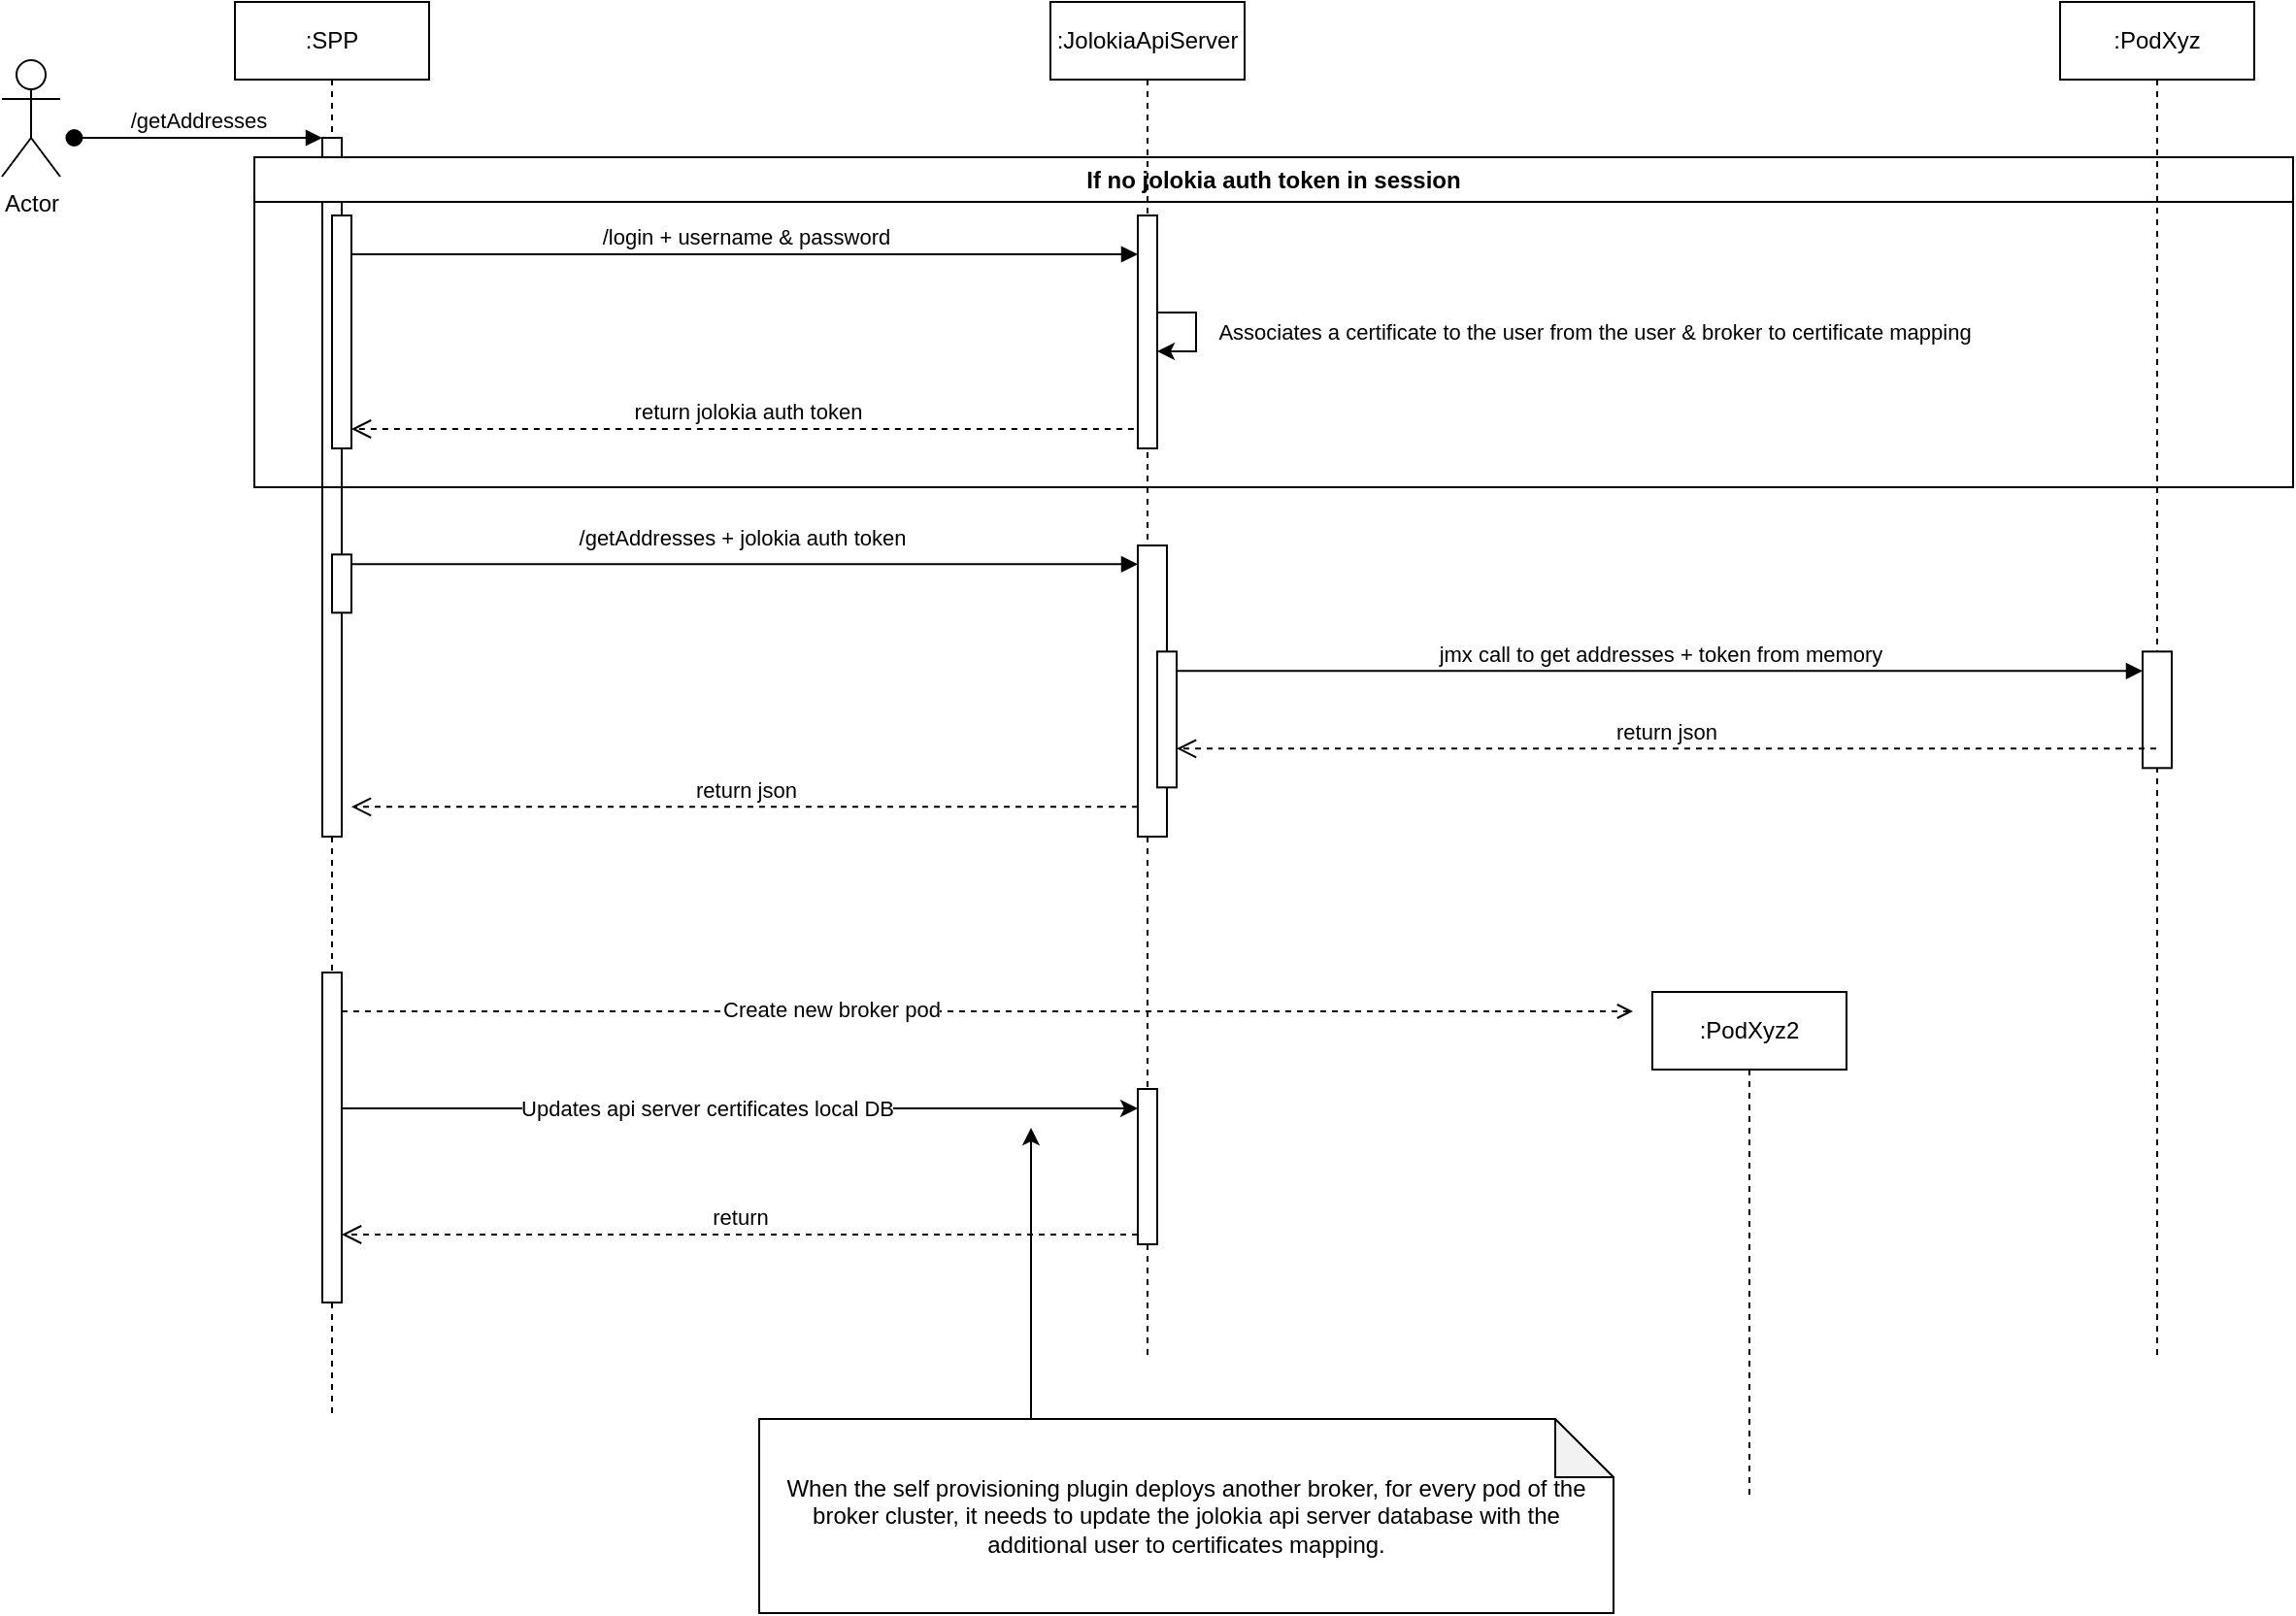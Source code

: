 <mxfile version="24.8.6">
  <diagram name="Page-1" id="2YBvvXClWsGukQMizWep">
    <mxGraphModel dx="2126" dy="1216" grid="1" gridSize="10" guides="1" tooltips="1" connect="1" arrows="1" fold="1" page="1" pageScale="1" pageWidth="850" pageHeight="1100" math="0" shadow="0">
      <root>
        <mxCell id="0" />
        <mxCell id="1" parent="0" />
        <mxCell id="JjkQo1qTZLQn8AvgYDJJ-1" value=":SPP" style="shape=umlLifeline;perimeter=lifelinePerimeter;whiteSpace=wrap;html=1;container=0;dropTarget=0;collapsible=0;recursiveResize=0;outlineConnect=0;portConstraint=eastwest;newEdgeStyle={&quot;edgeStyle&quot;:&quot;elbowEdgeStyle&quot;,&quot;elbow&quot;:&quot;vertical&quot;,&quot;curved&quot;:0,&quot;rounded&quot;:0};" vertex="1" parent="1">
          <mxGeometry x="40" y="40" width="100" height="730" as="geometry" />
        </mxCell>
        <mxCell id="JjkQo1qTZLQn8AvgYDJJ-2" value="" style="html=1;points=[];perimeter=orthogonalPerimeter;outlineConnect=0;targetShapes=umlLifeline;portConstraint=eastwest;newEdgeStyle={&quot;edgeStyle&quot;:&quot;elbowEdgeStyle&quot;,&quot;elbow&quot;:&quot;vertical&quot;,&quot;curved&quot;:0,&quot;rounded&quot;:0};" vertex="1" parent="JjkQo1qTZLQn8AvgYDJJ-1">
          <mxGeometry x="45" y="70" width="10" height="360" as="geometry" />
        </mxCell>
        <mxCell id="JjkQo1qTZLQn8AvgYDJJ-3" value="/getAddresses" style="html=1;verticalAlign=bottom;startArrow=oval;endArrow=block;startSize=8;edgeStyle=elbowEdgeStyle;elbow=vertical;curved=0;rounded=0;" edge="1" parent="JjkQo1qTZLQn8AvgYDJJ-1" target="JjkQo1qTZLQn8AvgYDJJ-2">
          <mxGeometry relative="1" as="geometry">
            <mxPoint x="-82.8" y="70" as="sourcePoint" />
          </mxGeometry>
        </mxCell>
        <mxCell id="JjkQo1qTZLQn8AvgYDJJ-4" value="" style="html=1;points=[[0,0,0,0,5],[0,1,0,0,-5],[1,0,0,0,5],[1,1,0,0,-5]];perimeter=orthogonalPerimeter;outlineConnect=0;targetShapes=umlLifeline;portConstraint=eastwest;newEdgeStyle={&quot;curved&quot;:0,&quot;rounded&quot;:0};" vertex="1" parent="JjkQo1qTZLQn8AvgYDJJ-1">
          <mxGeometry x="50" y="284.66" width="10" height="30" as="geometry" />
        </mxCell>
        <mxCell id="JjkQo1qTZLQn8AvgYDJJ-38" value="" style="html=1;points=[[0,0,0,0,5],[0,1,0,0,-5],[1,0,0,0,5],[1,1,0,0,-5]];perimeter=orthogonalPerimeter;outlineConnect=0;targetShapes=umlLifeline;portConstraint=eastwest;newEdgeStyle={&quot;curved&quot;:0,&quot;rounded&quot;:0};" vertex="1" parent="JjkQo1qTZLQn8AvgYDJJ-1">
          <mxGeometry x="45" y="500" width="10" height="170" as="geometry" />
        </mxCell>
        <mxCell id="JjkQo1qTZLQn8AvgYDJJ-12" value="If no jolokia auth token in session" style="swimlane;whiteSpace=wrap;html=1;" vertex="1" parent="1">
          <mxGeometry x="50" y="120" width="1050" height="170" as="geometry" />
        </mxCell>
        <mxCell id="JjkQo1qTZLQn8AvgYDJJ-5" value="" style="html=1;points=[[0,0,0,0,5],[0,1,0,0,-5],[1,0,0,0,5],[1,1,0,0,-5]];perimeter=orthogonalPerimeter;outlineConnect=0;targetShapes=umlLifeline;portConstraint=eastwest;newEdgeStyle={&quot;curved&quot;:0,&quot;rounded&quot;:0};" vertex="1" parent="JjkQo1qTZLQn8AvgYDJJ-12">
          <mxGeometry x="40" y="30" width="10" height="120" as="geometry" />
        </mxCell>
        <mxCell id="JjkQo1qTZLQn8AvgYDJJ-6" value="/login + username &amp;amp; password" style="html=1;verticalAlign=bottom;endArrow=block;curved=0;rounded=0;entryX=0;entryY=0;entryDx=0;entryDy=5;entryPerimeter=0;exitX=1;exitY=0;exitDx=0;exitDy=5;exitPerimeter=0;" edge="1" parent="JjkQo1qTZLQn8AvgYDJJ-12">
          <mxGeometry relative="1" as="geometry">
            <mxPoint x="50" y="50" as="sourcePoint" />
            <mxPoint x="455" y="50" as="targetPoint" />
          </mxGeometry>
        </mxCell>
        <mxCell id="JjkQo1qTZLQn8AvgYDJJ-26" value="return jolokia auth token" style="html=1;verticalAlign=bottom;endArrow=open;dashed=1;endSize=8;curved=0;rounded=0;entryX=0.607;entryY=0.985;entryDx=0;entryDy=0;entryPerimeter=0;" edge="1" parent="JjkQo1qTZLQn8AvgYDJJ-12">
          <mxGeometry x="-0.001" relative="1" as="geometry">
            <mxPoint x="50.0" y="140.0" as="targetPoint" />
            <mxPoint x="458.93" y="140.0" as="sourcePoint" />
            <mxPoint as="offset" />
          </mxGeometry>
        </mxCell>
        <mxCell id="JjkQo1qTZLQn8AvgYDJJ-13" value=":JolokiaApiServer" style="shape=umlLifeline;perimeter=lifelinePerimeter;whiteSpace=wrap;html=1;container=0;dropTarget=0;collapsible=0;recursiveResize=0;outlineConnect=0;portConstraint=eastwest;newEdgeStyle={&quot;edgeStyle&quot;:&quot;elbowEdgeStyle&quot;,&quot;elbow&quot;:&quot;vertical&quot;,&quot;curved&quot;:0,&quot;rounded&quot;:0};" vertex="1" parent="1">
          <mxGeometry x="460" y="40" width="100" height="700" as="geometry" />
        </mxCell>
        <mxCell id="JjkQo1qTZLQn8AvgYDJJ-14" value="" style="html=1;points=[];perimeter=orthogonalPerimeter;outlineConnect=0;targetShapes=umlLifeline;portConstraint=eastwest;newEdgeStyle={&quot;edgeStyle&quot;:&quot;elbowEdgeStyle&quot;,&quot;elbow&quot;:&quot;vertical&quot;,&quot;curved&quot;:0,&quot;rounded&quot;:0};" vertex="1" parent="JjkQo1qTZLQn8AvgYDJJ-13">
          <mxGeometry x="45" y="280" width="15" height="150" as="geometry" />
        </mxCell>
        <mxCell id="JjkQo1qTZLQn8AvgYDJJ-15" value="" style="html=1;points=[[0,0,0,0,5],[0,1,0,0,-5],[1,0,0,0,5],[1,1,0,0,-5]];perimeter=orthogonalPerimeter;outlineConnect=0;targetShapes=umlLifeline;portConstraint=eastwest;newEdgeStyle={&quot;curved&quot;:0,&quot;rounded&quot;:0};" vertex="1" parent="JjkQo1qTZLQn8AvgYDJJ-13">
          <mxGeometry x="55" y="334.66" width="10" height="70" as="geometry" />
        </mxCell>
        <mxCell id="JjkQo1qTZLQn8AvgYDJJ-16" value="" style="html=1;points=[[0,0,0,0,5],[0,1,0,0,-5],[1,0,0,0,5],[1,1,0,0,-5]];perimeter=orthogonalPerimeter;outlineConnect=0;targetShapes=umlLifeline;portConstraint=eastwest;newEdgeStyle={&quot;curved&quot;:0,&quot;rounded&quot;:0};" vertex="1" parent="JjkQo1qTZLQn8AvgYDJJ-13">
          <mxGeometry x="45" y="110" width="10" height="120" as="geometry" />
        </mxCell>
        <mxCell id="JjkQo1qTZLQn8AvgYDJJ-32" style="edgeStyle=orthogonalEdgeStyle;rounded=0;orthogonalLoop=1;jettySize=auto;html=1;curved=0;" edge="1" parent="JjkQo1qTZLQn8AvgYDJJ-13" source="JjkQo1qTZLQn8AvgYDJJ-16" target="JjkQo1qTZLQn8AvgYDJJ-16">
          <mxGeometry relative="1" as="geometry" />
        </mxCell>
        <mxCell id="JjkQo1qTZLQn8AvgYDJJ-33" value="Associates a certificate to the user from the user &amp;amp; broker to certificate mapping" style="edgeLabel;html=1;align=center;verticalAlign=middle;resizable=0;points=[];" vertex="1" connectable="0" parent="JjkQo1qTZLQn8AvgYDJJ-32">
          <mxGeometry x="-0.154" y="3" relative="1" as="geometry">
            <mxPoint x="202" y="4" as="offset" />
          </mxGeometry>
        </mxCell>
        <mxCell id="JjkQo1qTZLQn8AvgYDJJ-41" value="" style="html=1;points=[[0,0,0,0,5],[0,1,0,0,-5],[1,0,0,0,5],[1,1,0,0,-5]];perimeter=orthogonalPerimeter;outlineConnect=0;targetShapes=umlLifeline;portConstraint=eastwest;newEdgeStyle={&quot;curved&quot;:0,&quot;rounded&quot;:0};" vertex="1" parent="JjkQo1qTZLQn8AvgYDJJ-13">
          <mxGeometry x="45" y="560" width="10" height="80" as="geometry" />
        </mxCell>
        <mxCell id="JjkQo1qTZLQn8AvgYDJJ-17" value=":PodXyz" style="shape=umlLifeline;perimeter=lifelinePerimeter;whiteSpace=wrap;html=1;container=0;dropTarget=0;collapsible=0;recursiveResize=0;outlineConnect=0;portConstraint=eastwest;newEdgeStyle={&quot;edgeStyle&quot;:&quot;elbowEdgeStyle&quot;,&quot;elbow&quot;:&quot;vertical&quot;,&quot;curved&quot;:0,&quot;rounded&quot;:0};" vertex="1" parent="1">
          <mxGeometry x="980" y="40" width="100" height="700" as="geometry" />
        </mxCell>
        <mxCell id="JjkQo1qTZLQn8AvgYDJJ-18" value="" style="html=1;points=[];perimeter=orthogonalPerimeter;outlineConnect=0;targetShapes=umlLifeline;portConstraint=eastwest;newEdgeStyle={&quot;edgeStyle&quot;:&quot;elbowEdgeStyle&quot;,&quot;elbow&quot;:&quot;vertical&quot;,&quot;curved&quot;:0,&quot;rounded&quot;:0};" vertex="1" parent="JjkQo1qTZLQn8AvgYDJJ-17">
          <mxGeometry x="42.5" y="334.66" width="15" height="60" as="geometry" />
        </mxCell>
        <mxCell id="JjkQo1qTZLQn8AvgYDJJ-19" value="/getAddresses + jolokia auth token" style="html=1;verticalAlign=bottom;endArrow=block;curved=0;rounded=0;exitX=1;exitY=0;exitDx=0;exitDy=5;exitPerimeter=0;" edge="1" parent="1" source="JjkQo1qTZLQn8AvgYDJJ-4">
          <mxGeometry x="-0.008" y="5" relative="1" as="geometry">
            <mxPoint x="20" y="329.66" as="sourcePoint" />
            <mxPoint x="505" y="329.66" as="targetPoint" />
            <mxPoint as="offset" />
          </mxGeometry>
        </mxCell>
        <mxCell id="JjkQo1qTZLQn8AvgYDJJ-20" value="return json" style="html=1;verticalAlign=bottom;endArrow=open;dashed=1;endSize=8;curved=0;rounded=0;entryX=1;entryY=1;entryDx=0;entryDy=-5;entryPerimeter=0;" edge="1" parent="1">
          <mxGeometry relative="1" as="geometry">
            <mxPoint x="100" y="454.66" as="targetPoint" />
            <mxPoint x="505" y="454.66" as="sourcePoint" />
          </mxGeometry>
        </mxCell>
        <mxCell id="JjkQo1qTZLQn8AvgYDJJ-21" value="return json" style="html=1;verticalAlign=bottom;endArrow=open;dashed=1;endSize=8;curved=0;rounded=0;" edge="1" parent="1" target="JjkQo1qTZLQn8AvgYDJJ-15">
          <mxGeometry relative="1" as="geometry">
            <mxPoint x="680" y="424.66" as="targetPoint" />
            <mxPoint x="1029.5" y="424.66" as="sourcePoint" />
            <Array as="points">
              <mxPoint x="860" y="424.66" />
            </Array>
          </mxGeometry>
        </mxCell>
        <mxCell id="JjkQo1qTZLQn8AvgYDJJ-22" value="jmx call to get addresses + token from memory" style="html=1;verticalAlign=bottom;endArrow=block;curved=0;rounded=0;" edge="1" parent="1" target="JjkQo1qTZLQn8AvgYDJJ-18" source="JjkQo1qTZLQn8AvgYDJJ-15">
          <mxGeometry x="-0.001" relative="1" as="geometry">
            <mxPoint x="680" y="334.66" as="sourcePoint" />
            <mxPoint x="944.5" y="334.66" as="targetPoint" />
            <mxPoint as="offset" />
            <Array as="points">
              <mxPoint x="570" y="384.66" />
            </Array>
          </mxGeometry>
        </mxCell>
        <mxCell id="JjkQo1qTZLQn8AvgYDJJ-23" value="Actor" style="shape=umlActor;verticalLabelPosition=bottom;verticalAlign=top;html=1;outlineConnect=0;" vertex="1" parent="1">
          <mxGeometry x="-80" y="70" width="30" height="60" as="geometry" />
        </mxCell>
        <mxCell id="JjkQo1qTZLQn8AvgYDJJ-35" value=":PodXyz2" style="shape=umlLifeline;perimeter=lifelinePerimeter;whiteSpace=wrap;html=1;container=0;dropTarget=0;collapsible=0;recursiveResize=0;outlineConnect=0;portConstraint=eastwest;newEdgeStyle={&quot;edgeStyle&quot;:&quot;elbowEdgeStyle&quot;,&quot;elbow&quot;:&quot;vertical&quot;,&quot;curved&quot;:0,&quot;rounded&quot;:0};" vertex="1" parent="1">
          <mxGeometry x="770" y="550" width="100" height="260" as="geometry" />
        </mxCell>
        <mxCell id="JjkQo1qTZLQn8AvgYDJJ-39" value="" style="html=1;verticalAlign=bottom;labelBackgroundColor=none;endArrow=open;endFill=0;dashed=1;rounded=0;" edge="1" parent="1" source="JjkQo1qTZLQn8AvgYDJJ-38">
          <mxGeometry width="160" relative="1" as="geometry">
            <mxPoint x="120" y="570" as="sourcePoint" />
            <mxPoint x="760" y="560" as="targetPoint" />
          </mxGeometry>
        </mxCell>
        <mxCell id="JjkQo1qTZLQn8AvgYDJJ-40" value="Create new broker pod" style="edgeLabel;html=1;align=center;verticalAlign=middle;resizable=0;points=[];" vertex="1" connectable="0" parent="JjkQo1qTZLQn8AvgYDJJ-39">
          <mxGeometry x="-0.242" y="1" relative="1" as="geometry">
            <mxPoint as="offset" />
          </mxGeometry>
        </mxCell>
        <mxCell id="JjkQo1qTZLQn8AvgYDJJ-43" style="edgeStyle=orthogonalEdgeStyle;rounded=0;orthogonalLoop=1;jettySize=auto;html=1;curved=0;" edge="1" parent="1" source="JjkQo1qTZLQn8AvgYDJJ-38" target="JjkQo1qTZLQn8AvgYDJJ-41">
          <mxGeometry relative="1" as="geometry">
            <mxPoint x="370" y="625" as="targetPoint" />
            <Array as="points">
              <mxPoint x="300" y="610" />
              <mxPoint x="300" y="610" />
            </Array>
          </mxGeometry>
        </mxCell>
        <mxCell id="JjkQo1qTZLQn8AvgYDJJ-45" value="Updates api server certificates local DB" style="edgeLabel;html=1;align=center;verticalAlign=middle;resizable=0;points=[];" vertex="1" connectable="0" parent="JjkQo1qTZLQn8AvgYDJJ-43">
          <mxGeometry x="-0.083" relative="1" as="geometry">
            <mxPoint as="offset" />
          </mxGeometry>
        </mxCell>
        <mxCell id="JjkQo1qTZLQn8AvgYDJJ-44" value="return" style="html=1;verticalAlign=bottom;endArrow=open;dashed=1;endSize=8;curved=0;rounded=0;exitX=0;exitY=1;exitDx=0;exitDy=-5;exitPerimeter=0;" edge="1" parent="1" source="JjkQo1qTZLQn8AvgYDJJ-41" target="JjkQo1qTZLQn8AvgYDJJ-38">
          <mxGeometry relative="1" as="geometry">
            <mxPoint x="300" y="679.66" as="sourcePoint" />
            <mxPoint x="220" y="679.66" as="targetPoint" />
          </mxGeometry>
        </mxCell>
        <mxCell id="JjkQo1qTZLQn8AvgYDJJ-47" style="edgeStyle=orthogonalEdgeStyle;rounded=0;orthogonalLoop=1;jettySize=auto;html=1;" edge="1" parent="1" source="JjkQo1qTZLQn8AvgYDJJ-46">
          <mxGeometry relative="1" as="geometry">
            <mxPoint x="450" y="620" as="targetPoint" />
            <Array as="points">
              <mxPoint x="450" y="740" />
              <mxPoint x="450" y="740" />
            </Array>
          </mxGeometry>
        </mxCell>
        <mxCell id="JjkQo1qTZLQn8AvgYDJJ-46" value="When the self provisioning plugin deploys another broker, for every pod of the broker cluster, it needs to update the jolokia api server database with the additional user to certificates mapping." style="shape=note;whiteSpace=wrap;html=1;backgroundOutline=1;darkOpacity=0.05;" vertex="1" parent="1">
          <mxGeometry x="310" y="770" width="440" height="100" as="geometry" />
        </mxCell>
      </root>
    </mxGraphModel>
  </diagram>
</mxfile>
